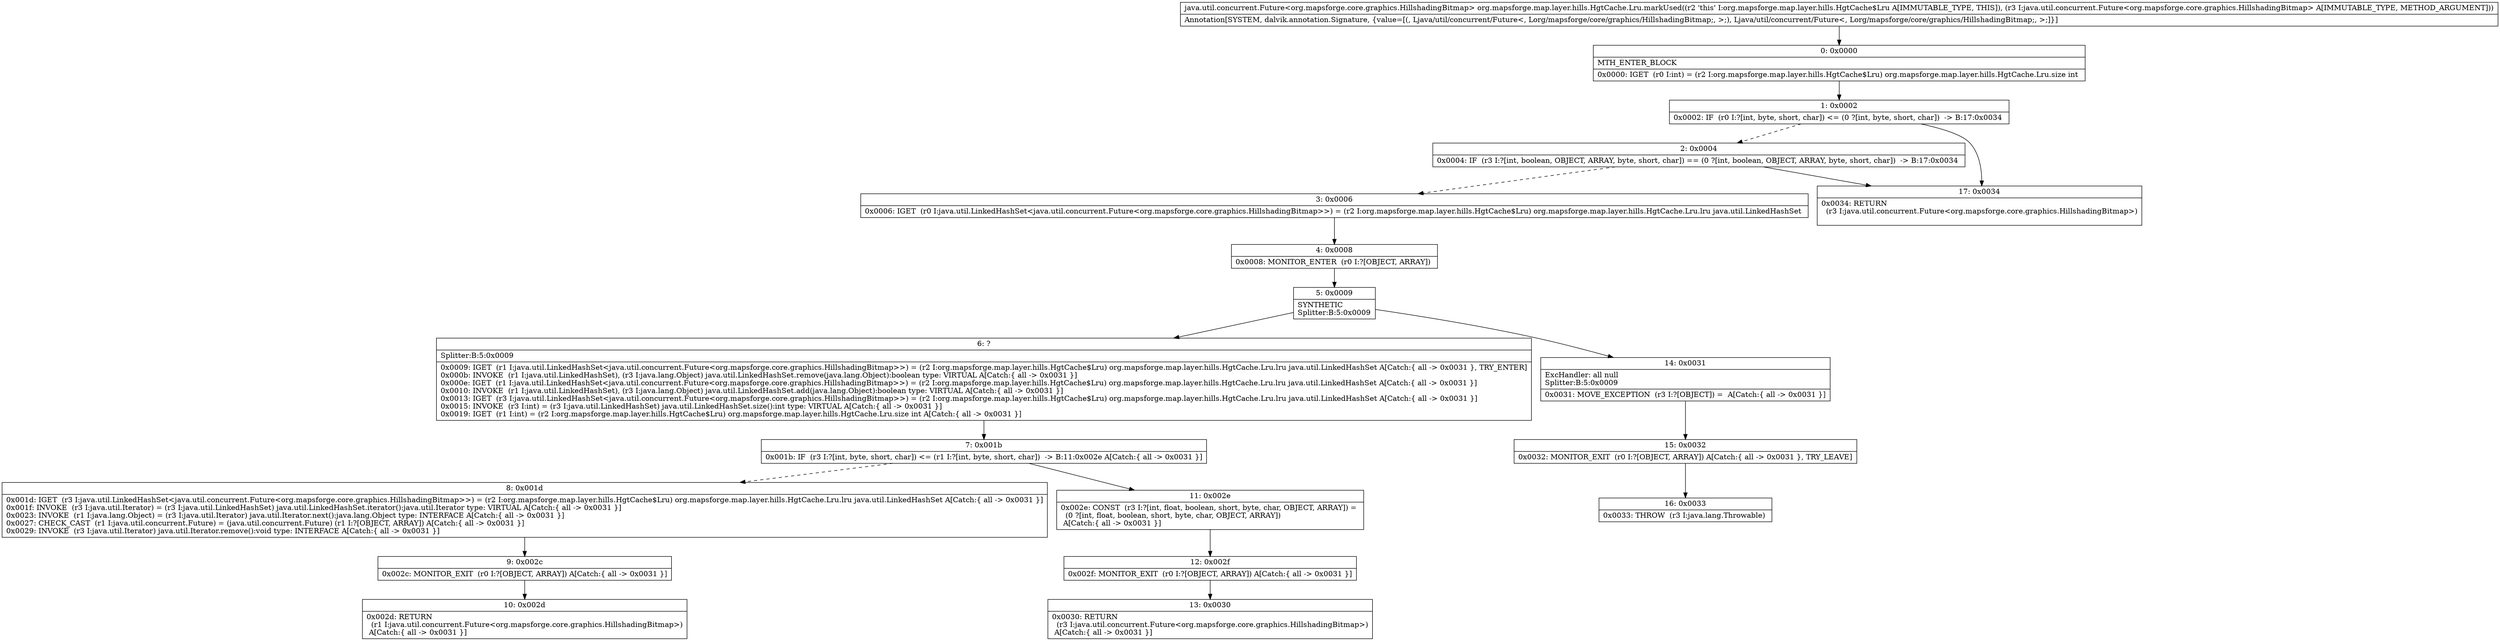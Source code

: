 digraph "CFG fororg.mapsforge.map.layer.hills.HgtCache.Lru.markUsed(Ljava\/util\/concurrent\/Future;)Ljava\/util\/concurrent\/Future;" {
Node_0 [shape=record,label="{0\:\ 0x0000|MTH_ENTER_BLOCK\l|0x0000: IGET  (r0 I:int) = (r2 I:org.mapsforge.map.layer.hills.HgtCache$Lru) org.mapsforge.map.layer.hills.HgtCache.Lru.size int \l}"];
Node_1 [shape=record,label="{1\:\ 0x0002|0x0002: IF  (r0 I:?[int, byte, short, char]) \<= (0 ?[int, byte, short, char])  \-\> B:17:0x0034 \l}"];
Node_2 [shape=record,label="{2\:\ 0x0004|0x0004: IF  (r3 I:?[int, boolean, OBJECT, ARRAY, byte, short, char]) == (0 ?[int, boolean, OBJECT, ARRAY, byte, short, char])  \-\> B:17:0x0034 \l}"];
Node_3 [shape=record,label="{3\:\ 0x0006|0x0006: IGET  (r0 I:java.util.LinkedHashSet\<java.util.concurrent.Future\<org.mapsforge.core.graphics.HillshadingBitmap\>\>) = (r2 I:org.mapsforge.map.layer.hills.HgtCache$Lru) org.mapsforge.map.layer.hills.HgtCache.Lru.lru java.util.LinkedHashSet \l}"];
Node_4 [shape=record,label="{4\:\ 0x0008|0x0008: MONITOR_ENTER  (r0 I:?[OBJECT, ARRAY]) \l}"];
Node_5 [shape=record,label="{5\:\ 0x0009|SYNTHETIC\lSplitter:B:5:0x0009\l}"];
Node_6 [shape=record,label="{6\:\ ?|Splitter:B:5:0x0009\l|0x0009: IGET  (r1 I:java.util.LinkedHashSet\<java.util.concurrent.Future\<org.mapsforge.core.graphics.HillshadingBitmap\>\>) = (r2 I:org.mapsforge.map.layer.hills.HgtCache$Lru) org.mapsforge.map.layer.hills.HgtCache.Lru.lru java.util.LinkedHashSet A[Catch:\{ all \-\> 0x0031 \}, TRY_ENTER]\l0x000b: INVOKE  (r1 I:java.util.LinkedHashSet), (r3 I:java.lang.Object) java.util.LinkedHashSet.remove(java.lang.Object):boolean type: VIRTUAL A[Catch:\{ all \-\> 0x0031 \}]\l0x000e: IGET  (r1 I:java.util.LinkedHashSet\<java.util.concurrent.Future\<org.mapsforge.core.graphics.HillshadingBitmap\>\>) = (r2 I:org.mapsforge.map.layer.hills.HgtCache$Lru) org.mapsforge.map.layer.hills.HgtCache.Lru.lru java.util.LinkedHashSet A[Catch:\{ all \-\> 0x0031 \}]\l0x0010: INVOKE  (r1 I:java.util.LinkedHashSet), (r3 I:java.lang.Object) java.util.LinkedHashSet.add(java.lang.Object):boolean type: VIRTUAL A[Catch:\{ all \-\> 0x0031 \}]\l0x0013: IGET  (r3 I:java.util.LinkedHashSet\<java.util.concurrent.Future\<org.mapsforge.core.graphics.HillshadingBitmap\>\>) = (r2 I:org.mapsforge.map.layer.hills.HgtCache$Lru) org.mapsforge.map.layer.hills.HgtCache.Lru.lru java.util.LinkedHashSet A[Catch:\{ all \-\> 0x0031 \}]\l0x0015: INVOKE  (r3 I:int) = (r3 I:java.util.LinkedHashSet) java.util.LinkedHashSet.size():int type: VIRTUAL A[Catch:\{ all \-\> 0x0031 \}]\l0x0019: IGET  (r1 I:int) = (r2 I:org.mapsforge.map.layer.hills.HgtCache$Lru) org.mapsforge.map.layer.hills.HgtCache.Lru.size int A[Catch:\{ all \-\> 0x0031 \}]\l}"];
Node_7 [shape=record,label="{7\:\ 0x001b|0x001b: IF  (r3 I:?[int, byte, short, char]) \<= (r1 I:?[int, byte, short, char])  \-\> B:11:0x002e A[Catch:\{ all \-\> 0x0031 \}]\l}"];
Node_8 [shape=record,label="{8\:\ 0x001d|0x001d: IGET  (r3 I:java.util.LinkedHashSet\<java.util.concurrent.Future\<org.mapsforge.core.graphics.HillshadingBitmap\>\>) = (r2 I:org.mapsforge.map.layer.hills.HgtCache$Lru) org.mapsforge.map.layer.hills.HgtCache.Lru.lru java.util.LinkedHashSet A[Catch:\{ all \-\> 0x0031 \}]\l0x001f: INVOKE  (r3 I:java.util.Iterator) = (r3 I:java.util.LinkedHashSet) java.util.LinkedHashSet.iterator():java.util.Iterator type: VIRTUAL A[Catch:\{ all \-\> 0x0031 \}]\l0x0023: INVOKE  (r1 I:java.lang.Object) = (r3 I:java.util.Iterator) java.util.Iterator.next():java.lang.Object type: INTERFACE A[Catch:\{ all \-\> 0x0031 \}]\l0x0027: CHECK_CAST  (r1 I:java.util.concurrent.Future) = (java.util.concurrent.Future) (r1 I:?[OBJECT, ARRAY]) A[Catch:\{ all \-\> 0x0031 \}]\l0x0029: INVOKE  (r3 I:java.util.Iterator) java.util.Iterator.remove():void type: INTERFACE A[Catch:\{ all \-\> 0x0031 \}]\l}"];
Node_9 [shape=record,label="{9\:\ 0x002c|0x002c: MONITOR_EXIT  (r0 I:?[OBJECT, ARRAY]) A[Catch:\{ all \-\> 0x0031 \}]\l}"];
Node_10 [shape=record,label="{10\:\ 0x002d|0x002d: RETURN  \l  (r1 I:java.util.concurrent.Future\<org.mapsforge.core.graphics.HillshadingBitmap\>)\l A[Catch:\{ all \-\> 0x0031 \}]\l}"];
Node_11 [shape=record,label="{11\:\ 0x002e|0x002e: CONST  (r3 I:?[int, float, boolean, short, byte, char, OBJECT, ARRAY]) = \l  (0 ?[int, float, boolean, short, byte, char, OBJECT, ARRAY])\l A[Catch:\{ all \-\> 0x0031 \}]\l}"];
Node_12 [shape=record,label="{12\:\ 0x002f|0x002f: MONITOR_EXIT  (r0 I:?[OBJECT, ARRAY]) A[Catch:\{ all \-\> 0x0031 \}]\l}"];
Node_13 [shape=record,label="{13\:\ 0x0030|0x0030: RETURN  \l  (r3 I:java.util.concurrent.Future\<org.mapsforge.core.graphics.HillshadingBitmap\>)\l A[Catch:\{ all \-\> 0x0031 \}]\l}"];
Node_14 [shape=record,label="{14\:\ 0x0031|ExcHandler: all null\lSplitter:B:5:0x0009\l|0x0031: MOVE_EXCEPTION  (r3 I:?[OBJECT]) =  A[Catch:\{ all \-\> 0x0031 \}]\l}"];
Node_15 [shape=record,label="{15\:\ 0x0032|0x0032: MONITOR_EXIT  (r0 I:?[OBJECT, ARRAY]) A[Catch:\{ all \-\> 0x0031 \}, TRY_LEAVE]\l}"];
Node_16 [shape=record,label="{16\:\ 0x0033|0x0033: THROW  (r3 I:java.lang.Throwable) \l}"];
Node_17 [shape=record,label="{17\:\ 0x0034|0x0034: RETURN  \l  (r3 I:java.util.concurrent.Future\<org.mapsforge.core.graphics.HillshadingBitmap\>)\l \l}"];
MethodNode[shape=record,label="{java.util.concurrent.Future\<org.mapsforge.core.graphics.HillshadingBitmap\> org.mapsforge.map.layer.hills.HgtCache.Lru.markUsed((r2 'this' I:org.mapsforge.map.layer.hills.HgtCache$Lru A[IMMUTABLE_TYPE, THIS]), (r3 I:java.util.concurrent.Future\<org.mapsforge.core.graphics.HillshadingBitmap\> A[IMMUTABLE_TYPE, METHOD_ARGUMENT]))  | Annotation[SYSTEM, dalvik.annotation.Signature, \{value=[(, Ljava\/util\/concurrent\/Future\<, Lorg\/mapsforge\/core\/graphics\/HillshadingBitmap;, \>;), Ljava\/util\/concurrent\/Future\<, Lorg\/mapsforge\/core\/graphics\/HillshadingBitmap;, \>;]\}]\l}"];
MethodNode -> Node_0;
Node_0 -> Node_1;
Node_1 -> Node_2[style=dashed];
Node_1 -> Node_17;
Node_2 -> Node_3[style=dashed];
Node_2 -> Node_17;
Node_3 -> Node_4;
Node_4 -> Node_5;
Node_5 -> Node_6;
Node_5 -> Node_14;
Node_6 -> Node_7;
Node_7 -> Node_8[style=dashed];
Node_7 -> Node_11;
Node_8 -> Node_9;
Node_9 -> Node_10;
Node_11 -> Node_12;
Node_12 -> Node_13;
Node_14 -> Node_15;
Node_15 -> Node_16;
}

